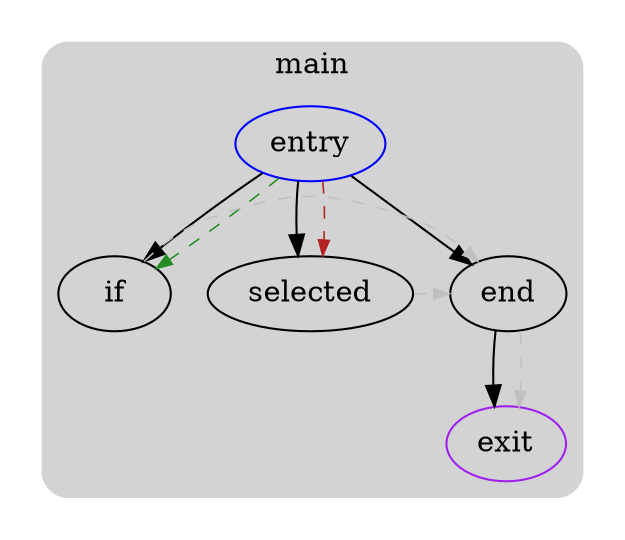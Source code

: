 digraph G {
  compound=true
  subgraph cluster_ {
    peripheries=0
    subgraph cluster_0 {
      label="main"
      color=darkgray
      style=rounded
      bgcolor=lightgray
      cluster_0_0[label="entry",shape=oval,color=blue,rank=source]
      cluster_0_1[label="if",shape=oval]
      cluster_0_2[label="selected",shape=oval]
      cluster_0_3[label="end",shape=oval]
      cluster_0_exit[label=exit,color=purple,rank=sink]
      cluster_0_0 -> cluster_0_1 [color=black]
      cluster_0_0 -> cluster_0_2 [color=black]
      cluster_0_0 -> cluster_0_3 [color=black]
      cluster_0_3 -> cluster_0_exit [color=black]
      cluster_0_0 -> cluster_0_1 [color=forestgreen,style=dashed,constraint=false,penwidth=0.75,arrowsize=0.75]
      cluster_0_0 -> cluster_0_2 [color=firebrick,style=dashed,constraint=false,penwidth=0.75,arrowsize=0.75]
      cluster_0_1 -> cluster_0_3 [color=gray,style=dashed,constraint=false,penwidth=0.75,arrowsize=0.75]
      cluster_0_2 -> cluster_0_3 [color=gray,style=dashed,constraint=false,penwidth=0.75,arrowsize=0.75]
      cluster_0_3 -> cluster_0_exit [color=gray,style=dashed,constraint=false,penwidth=0.75,arrowsize=0.75]
    }
  }
}
